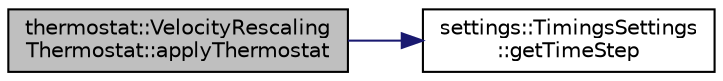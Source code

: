 digraph "thermostat::VelocityRescalingThermostat::applyThermostat"
{
 // LATEX_PDF_SIZE
  edge [fontname="Helvetica",fontsize="10",labelfontname="Helvetica",labelfontsize="10"];
  node [fontname="Helvetica",fontsize="10",shape=record];
  rankdir="LR";
  Node1 [label="thermostat::VelocityRescaling\lThermostat::applyThermostat",height=0.2,width=0.4,color="black", fillcolor="grey75", style="filled", fontcolor="black",tooltip="apply thermostat - Velocity Rescaling"];
  Node1 -> Node2 [color="midnightblue",fontsize="10",style="solid",fontname="Helvetica"];
  Node2 [label="settings::TimingsSettings\l::getTimeStep",height=0.2,width=0.4,color="black", fillcolor="white", style="filled",URL="$classsettings_1_1TimingsSettings.html#ad1e01977b94d5b5d90d2b2f4ea8e2532",tooltip=" "];
}
